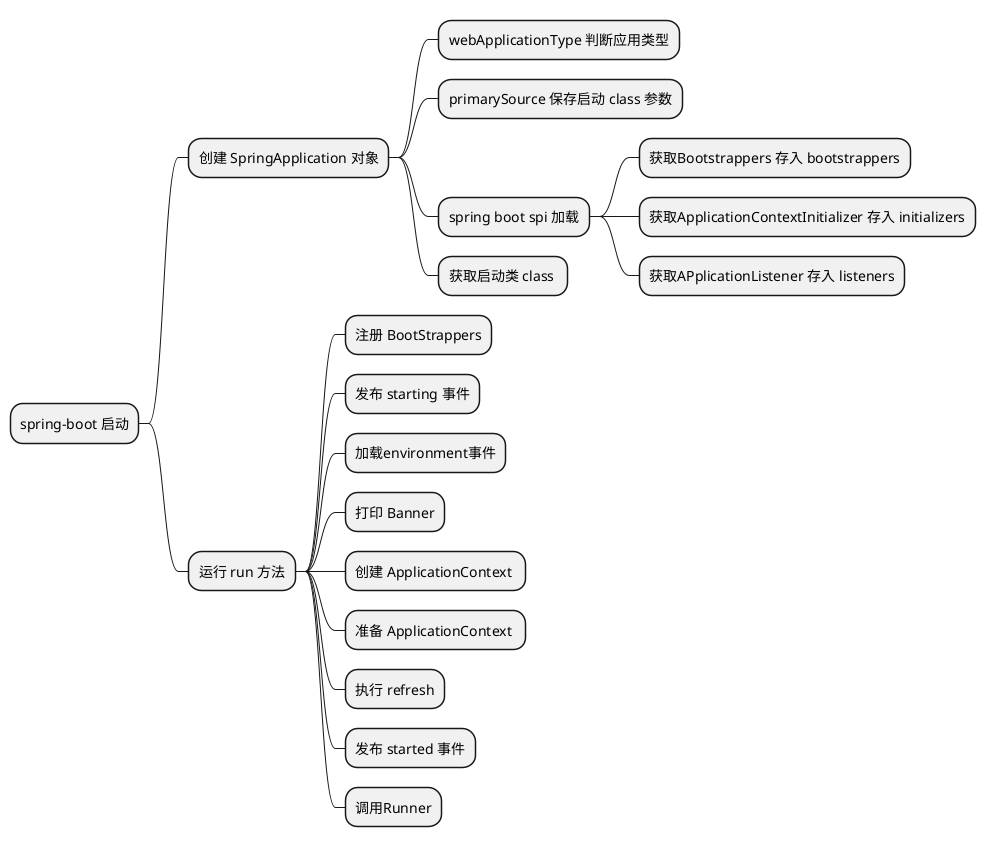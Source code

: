 @startuml
@startmindmap
* spring-boot 启动
** 创建 SpringApplication 对象
*** webApplicationType 判断应用类型
*** primarySource 保存启动 class 参数
*** spring boot spi 加载
**** 获取Bootstrappers 存入 bootstrappers
**** 获取ApplicationContextInitializer 存入 initializers
**** 获取APplicationListener 存入 listeners
*** 获取启动类 class 
** 运行 run 方法
*** 注册 BootStrappers
*** 发布 starting 事件
*** 加载environment事件
*** 打印 Banner
*** 创建 ApplicationContext 
*** 准备 ApplicationContext 
*** 执行 refresh
*** 发布 started 事件
*** 调用Runner
@endmindmap
@enduml
